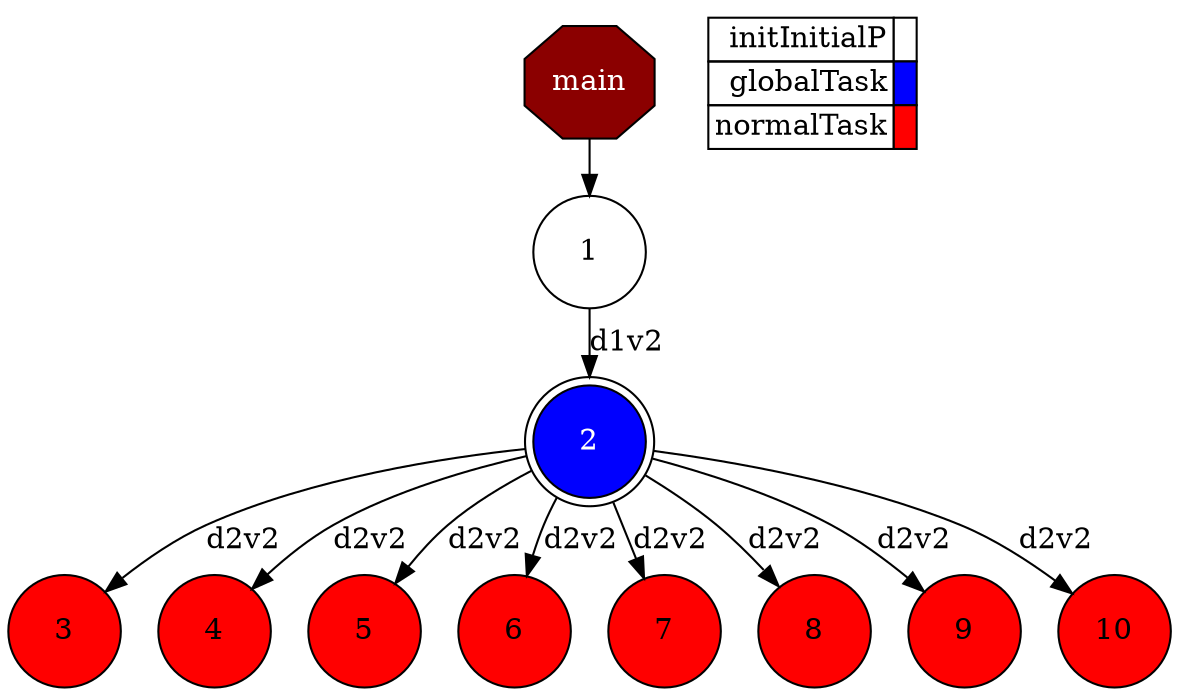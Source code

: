 digraph {
  newrank=true;
  rankdir=TB;
  labeljust="l";
  compound= true;
  subgraph dependence_graph {
    ranksep=0.20;
    node[height=0.75];

Synchro0[label="main", shape=octagon, style=filled fillcolor="#8B0000" fontcolor="#FFFFFF"];
1[shape=circle, style=filled fillcolor="#ffffff" fontcolor="#000000"];
Synchro0 -> 1;
2[shape=doublecircle, style=filled fillcolor="#0000ff" fontcolor="#ffffff"];
1 -> 2 [label="d1v2"];
3[shape=circle, style=filled fillcolor="#ff0000" fontcolor="#000000"];
2 -> 3 [label="d2v2"];
4[shape=circle, style=filled fillcolor="#ff0000" fontcolor="#000000"];
2 -> 4 [label="d2v2"];
5[shape=circle, style=filled fillcolor="#ff0000" fontcolor="#000000"];
2 -> 5 [label="d2v2"];
6[shape=circle, style=filled fillcolor="#ff0000" fontcolor="#000000"];
2 -> 6 [label="d2v2"];
7[shape=circle, style=filled fillcolor="#ff0000" fontcolor="#000000"];
2 -> 7 [label="d2v2"];
8[shape=circle, style=filled fillcolor="#ff0000" fontcolor="#000000"];
2 -> 8 [label="d2v2"];
9[shape=circle, style=filled fillcolor="#ff0000" fontcolor="#000000"];
2 -> 9 [label="d2v2"];
10[shape=circle, style=filled fillcolor="#ff0000" fontcolor="#000000"];
2 -> 10 [label="d2v2"];  }
  subgraph legend {
    rank=sink;
    node [shape=plaintext, height=0.75];
    ranksep=0.20;
    label = "Legend";
    key [label=<
      <table border="0" cellpadding="2" cellspacing="0" cellborder="1">
<tr>
<td align="right">initInitialP</td>
<td bgcolor="#ffffff">&nbsp;</td>
</tr>
<tr>
<td align="right">globalTask</td>
<td bgcolor="#0000ff">&nbsp;</td>
</tr>
<tr>
<td align="right">normalTask</td>
<td bgcolor="#ff0000">&nbsp;</td>
</tr>
      </table>
    >]
  }
}
